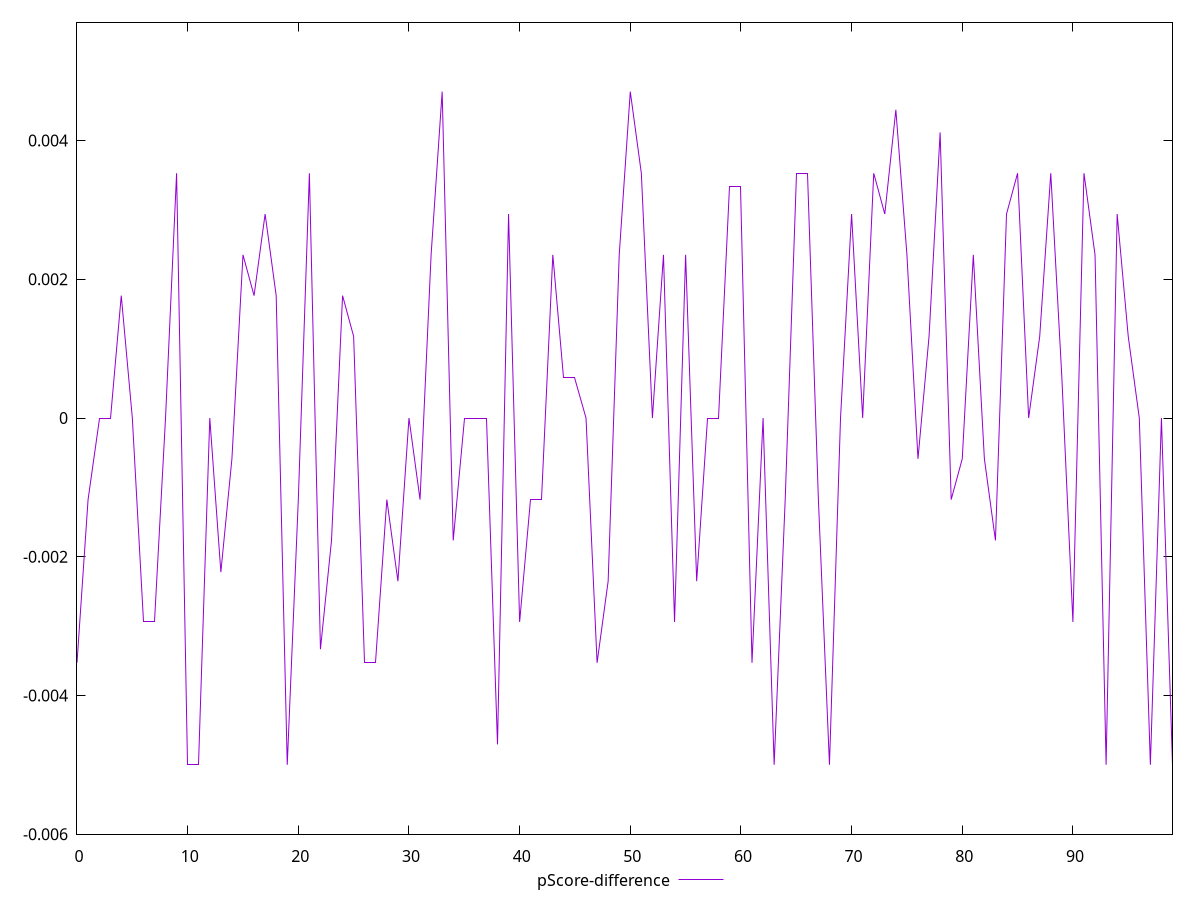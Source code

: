 reset

$pScoreDifference <<EOF
0 -0.003529411764705913
1 -0.001176470588235317
2 0
3 0
4 0.0017647058823529321
5 0
6 -0.0029411764705882526
7 -0.0029411764705882526
8 -3.8163916471489756e-17
9 0.003529411764705892
10 -0.0050000000000000044
11 -0.0050000000000000044
12 0
13 -0.0022222222222222365
14 -0.0005882352941176672
15 0.0023529411764705854
16 0.0017647058823529183
17 0.002941176470588211
18 0.0017647058823529183
19 -0.0050000000000000044
20 -0.0011764705882353205
21 0.003529411764705854
22 -0.0033333333333334103
23 -0.0017647058823529738
24 0.0017647058823529547
25 0.0011764705882352788
26 -0.003529411764705878
27 -0.003529411764705892
28 -0.0011764705882353343
29 -0.002352941176470613
30 0
31 -0.0011764705882353343
32 0.0023529411764705577
33 0.004705882352941171
34 -0.0017647058823529738
35 0
36 0
37 -2.0816681711721685e-17
38 -0.004705882352941192
39 0.002941176470588197
40 -0.0029411764705882526
41 -0.0011764705882352997
42 -0.0011764705882352997
43 0.002352941176470613
44 0.0005882352941176117
45 0.0005882352941176117
46 1.3877787807814457e-17
47 -0.003529411764705892
48 -0.002352941176470596
49 0.0023529411764705577
50 0.004705882352941188
51 0.003529411764705892
52 0
53 0.002352941176470575
54 -0.0029411764705882804
55 0.0023529411764705577
56 -0.002352941176470596
57 0
58 0
59 0.0033333333333334103
60 0.0033333333333334103
61 -0.003529411764705878
62 0
63 -0.0050000000000000044
64 -0.0011764705882352788
65 0.0035294117647058365
66 0.0035294117647058365
67 -0.001176470588235317
68 -0.0050000000000000044
69 0
70 0.002941176470588225
71 -5.551115123125783e-17
72 0.003529411764705892
73 0.002941176470588211
74 0.004444444444444473
75 0.0023529411764705715
76 -0.000588235294117681
77 0.0011764705882352788
78 0.00411764705882349
79 -0.0011764705882352788
80 -0.0005882352941176672
81 0.002352941176470613
82 -0.0005882352941176672
83 -0.0017647058823529599
84 0.002941176470588211
85 0.0035294117647058365
86 0
87 0.0011764705882352788
88 0.0035294117647058365
89 0.0005882352941176394
90 -0.0029411764705882526
91 0.0035294117647058365
92 0.002352941176470575
93 -0.0050000000000000044
94 0.002941176470588211
95 0.0011764705882352788
96 0
97 -0.0050000000000000044
98 0
99 -0.0050000000000000044
EOF

set key outside below
set xrange [0:99]
set yrange [-0.0060000000000000045:0.005705882352941188]
set trange [-0.0060000000000000045:0.005705882352941188]
set terminal svg size 640, 500 enhanced background rgb 'white'
set output "reports/report_00027_2021-02-24T12-40-31.850Z/uses-text-compression/samples/agenda/pScore-difference/values.svg"

plot $pScoreDifference title "pScore-difference" with line

reset
